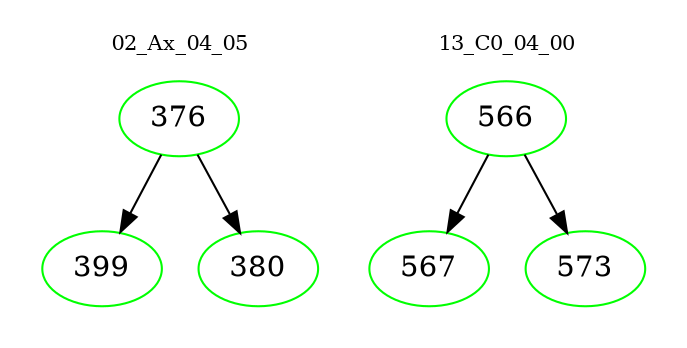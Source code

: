 digraph{
subgraph cluster_0 {
color = white
label = "02_Ax_04_05";
fontsize=10;
T0_376 [label="376", color="green"]
T0_376 -> T0_399 [color="black"]
T0_399 [label="399", color="green"]
T0_376 -> T0_380 [color="black"]
T0_380 [label="380", color="green"]
}
subgraph cluster_1 {
color = white
label = "13_C0_04_00";
fontsize=10;
T1_566 [label="566", color="green"]
T1_566 -> T1_567 [color="black"]
T1_567 [label="567", color="green"]
T1_566 -> T1_573 [color="black"]
T1_573 [label="573", color="green"]
}
}
